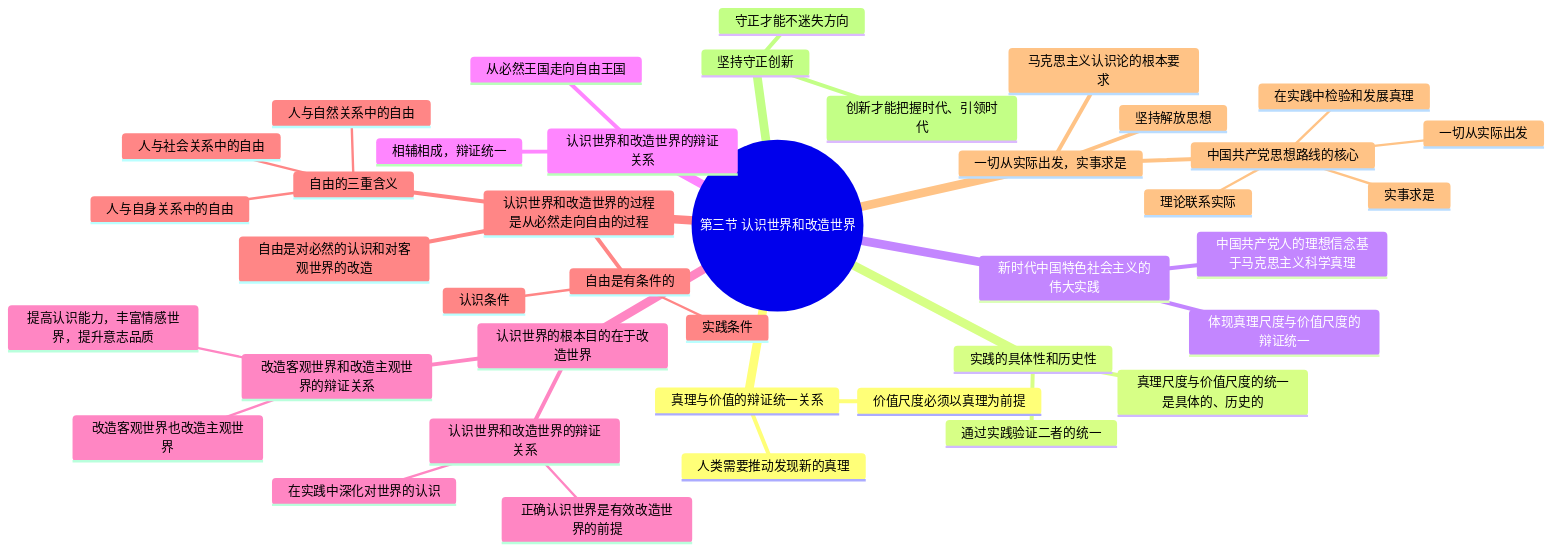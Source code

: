 mindmap
  root((第三节 认识世界和改造世界))
    真理与价值的辩证统一关系
      价值尺度必须以真理为前提
      人类需要推动发现新的真理
    实践的具体性和历史性
      真理尺度与价值尺度的统一是具体的、历史的
      通过实践验证二者的统一
    新时代中国特色社会主义的伟大实践
      体现真理尺度与价值尺度的辩证统一
      中国共产党人的理想信念基于马克思主义科学真理
    认识世界和改造世界的辩证关系
      相辅相成，辩证统一
      从必然王国走向自由王国
    认识世界的根本目的在于改造世界
      认识世界和改造世界的辩证关系
        正确认识世界是有效改造世界的前提
        在实践中深化对世界的认识
      改造客观世界和改造主观世界的辩证关系
        改造客观世界也改造主观世界
        提高认识能力，丰富情感世界，提升意志品质
    认识世界和改造世界的过程是从必然走向自由的过程
      自由是对必然的认识和对客观世界的改造
      自由是有条件的
        认识条件
        实践条件
      自由的三重含义
        人与自然关系中的自由
        人与社会关系中的自由
        人与自身关系中的自由
    一切从实际出发，实事求是
      马克思主义认识论的根本要求
      中国共产党思想路线的核心
        一切从实际出发
        理论联系实际
        实事求是
        在实践中检验和发展真理
      坚持解放思想
    坚持守正创新
      守正才能不迷失方向
      创新才能把握时代、引领时代